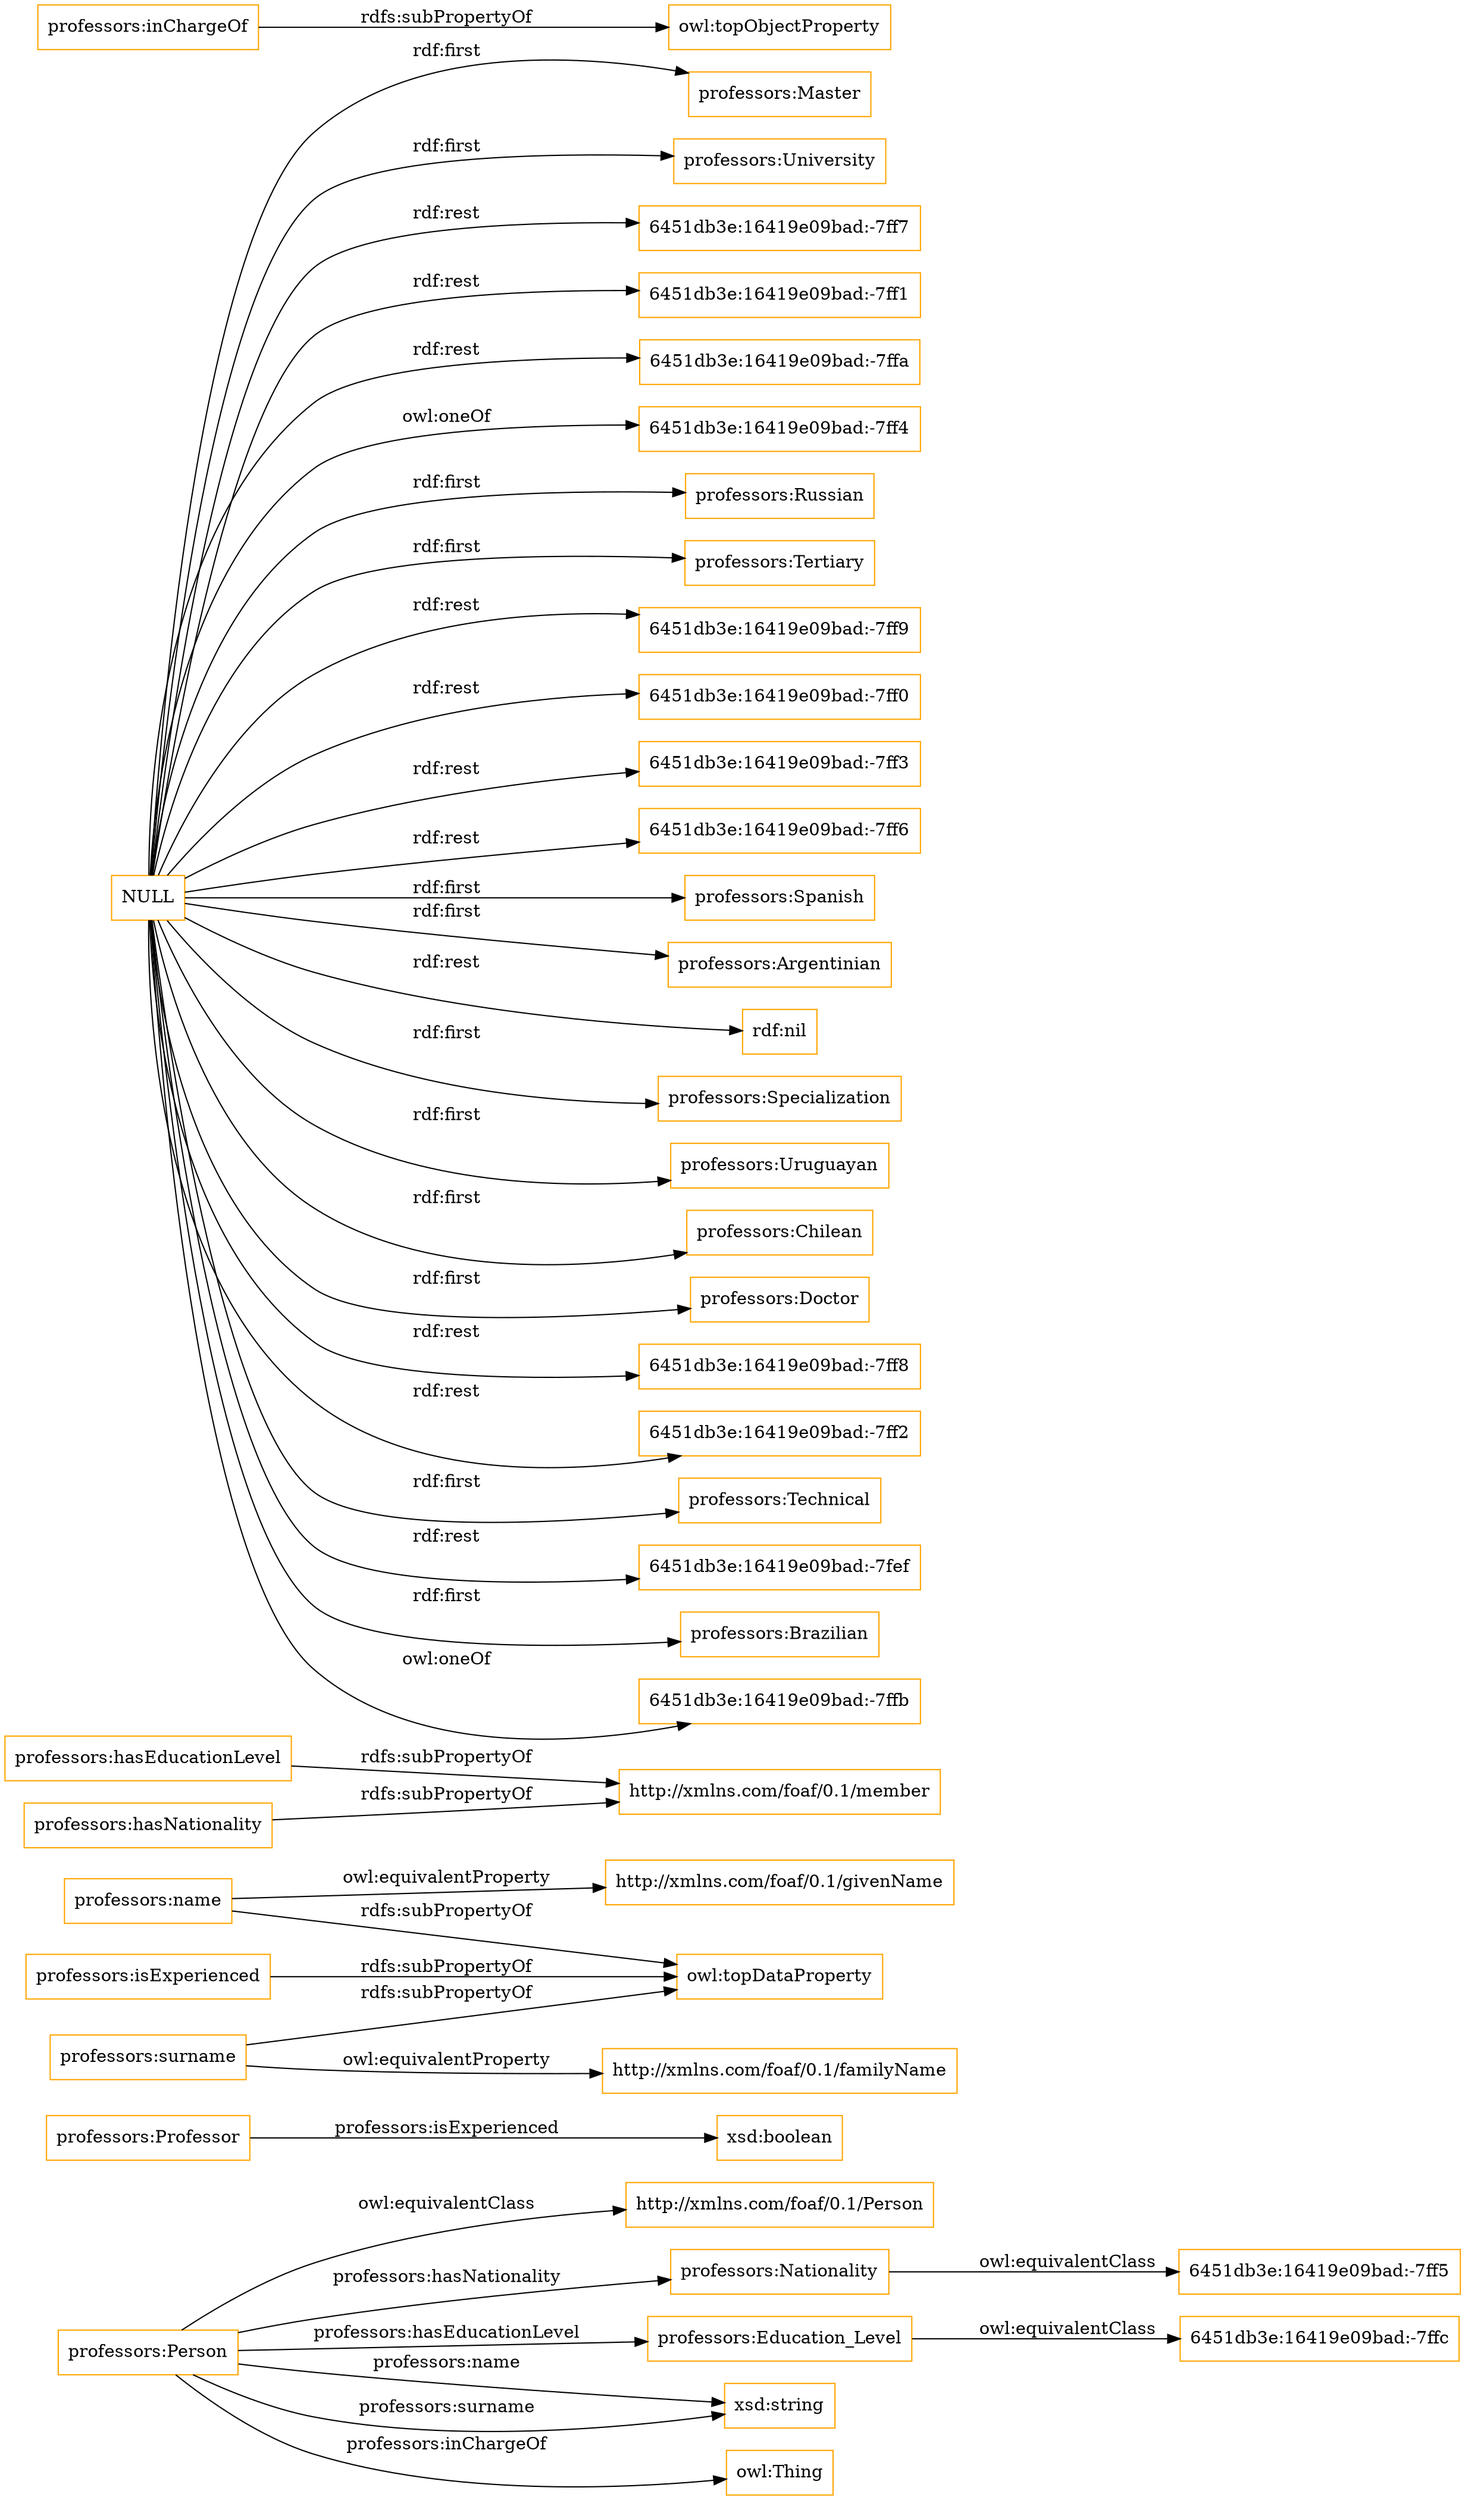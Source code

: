 digraph ar2dtool_diagram { 
rankdir=LR;
size="1501"
node [shape = rectangle, color="orange"]; "http://xmlns.com/foaf/0.1/Person" "professors:Professor" "professors:Person" "6451db3e:16419e09bad:-7ff5" "professors:Nationality" "6451db3e:16419e09bad:-7ffc" "professors:Education_Level" ; /*classes style*/
	"professors:name" -> "owl:topDataProperty" [ label = "rdfs:subPropertyOf" ];
	"professors:name" -> "http://xmlns.com/foaf/0.1/givenName" [ label = "owl:equivalentProperty" ];
	"professors:hasEducationLevel" -> "http://xmlns.com/foaf/0.1/member" [ label = "rdfs:subPropertyOf" ];
	"professors:surname" -> "http://xmlns.com/foaf/0.1/familyName" [ label = "owl:equivalentProperty" ];
	"professors:surname" -> "owl:topDataProperty" [ label = "rdfs:subPropertyOf" ];
	"professors:hasNationality" -> "http://xmlns.com/foaf/0.1/member" [ label = "rdfs:subPropertyOf" ];
	"professors:Person" -> "http://xmlns.com/foaf/0.1/Person" [ label = "owl:equivalentClass" ];
	"professors:Education_Level" -> "6451db3e:16419e09bad:-7ffc" [ label = "owl:equivalentClass" ];
	"professors:isExperienced" -> "owl:topDataProperty" [ label = "rdfs:subPropertyOf" ];
	"NULL" -> "professors:Master" [ label = "rdf:first" ];
	"NULL" -> "professors:University" [ label = "rdf:first" ];
	"NULL" -> "6451db3e:16419e09bad:-7ff7" [ label = "rdf:rest" ];
	"NULL" -> "6451db3e:16419e09bad:-7ff1" [ label = "rdf:rest" ];
	"NULL" -> "6451db3e:16419e09bad:-7ffa" [ label = "rdf:rest" ];
	"NULL" -> "6451db3e:16419e09bad:-7ff4" [ label = "owl:oneOf" ];
	"NULL" -> "professors:Russian" [ label = "rdf:first" ];
	"NULL" -> "professors:Tertiary" [ label = "rdf:first" ];
	"NULL" -> "6451db3e:16419e09bad:-7ff9" [ label = "rdf:rest" ];
	"NULL" -> "6451db3e:16419e09bad:-7ff0" [ label = "rdf:rest" ];
	"NULL" -> "6451db3e:16419e09bad:-7ff3" [ label = "rdf:rest" ];
	"NULL" -> "6451db3e:16419e09bad:-7ff6" [ label = "rdf:rest" ];
	"NULL" -> "professors:Spanish" [ label = "rdf:first" ];
	"NULL" -> "professors:Argentinian" [ label = "rdf:first" ];
	"NULL" -> "rdf:nil" [ label = "rdf:rest" ];
	"NULL" -> "professors:Specialization" [ label = "rdf:first" ];
	"NULL" -> "professors:Uruguayan" [ label = "rdf:first" ];
	"NULL" -> "professors:Chilean" [ label = "rdf:first" ];
	"NULL" -> "professors:Doctor" [ label = "rdf:first" ];
	"NULL" -> "6451db3e:16419e09bad:-7ff8" [ label = "rdf:rest" ];
	"NULL" -> "6451db3e:16419e09bad:-7ff2" [ label = "rdf:rest" ];
	"NULL" -> "professors:Technical" [ label = "rdf:first" ];
	"NULL" -> "6451db3e:16419e09bad:-7fef" [ label = "rdf:rest" ];
	"NULL" -> "professors:Brazilian" [ label = "rdf:first" ];
	"NULL" -> "6451db3e:16419e09bad:-7ffb" [ label = "owl:oneOf" ];
	"professors:inChargeOf" -> "owl:topObjectProperty" [ label = "rdfs:subPropertyOf" ];
	"professors:Nationality" -> "6451db3e:16419e09bad:-7ff5" [ label = "owl:equivalentClass" ];
	"professors:Person" -> "xsd:string" [ label = "professors:name" ];
	"professors:Person" -> "xsd:string" [ label = "professors:surname" ];
	"professors:Person" -> "owl:Thing" [ label = "professors:inChargeOf" ];
	"professors:Person" -> "professors:Education_Level" [ label = "professors:hasEducationLevel" ];
	"professors:Professor" -> "xsd:boolean" [ label = "professors:isExperienced" ];
	"professors:Person" -> "professors:Nationality" [ label = "professors:hasNationality" ];

}

